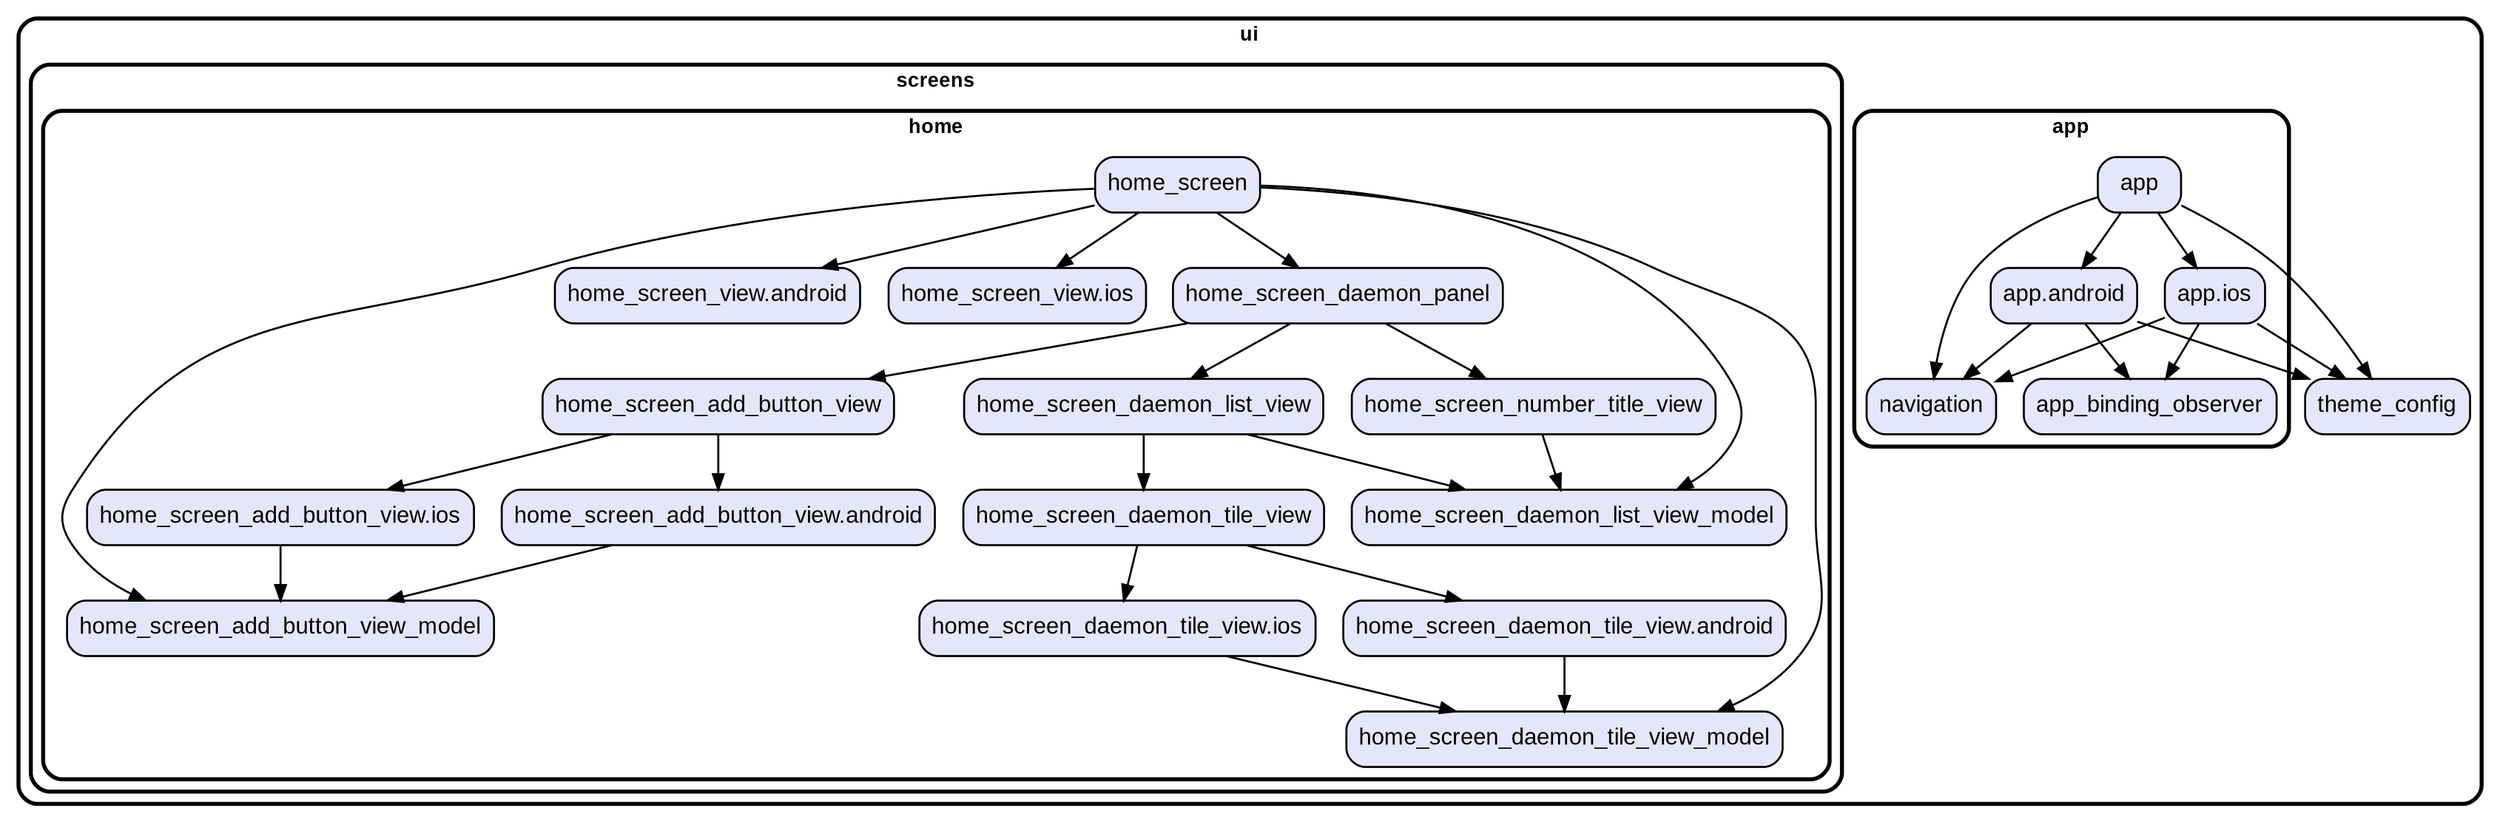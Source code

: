 digraph "" {
  graph [style=rounded fontname="Arial Black" fontsize=13 penwidth=2.6];
  node [shape=rect style="filled,rounded" fontname=Arial fontsize=15 fillcolor=Lavender penwidth=1.3];
  edge [penwidth=1.3];
  "/app/app.android.dart" [label="app.android"];
  "/app/app_binding_observer.dart" [label="app_binding_observer"];
  "/app/app.ios.dart" [label="app.ios"];
  "/app/navigation.dart" [label="navigation"];
  "/app/app.dart" [label="app"];
  "/screens/home/home_screen_daemon_tile_view.ios.dart" [label="home_screen_daemon_tile_view.ios"];
  "/screens/home/home_screen_number_title_view.dart" [label="home_screen_number_title_view"];
  "/screens/home/home_screen_add_button_view.dart" [label="home_screen_add_button_view"];
  "/screens/home/home_screen_add_button_view_model.dart" [label="home_screen_add_button_view_model"];
  "/screens/home/home_screen_add_button_view.android.dart" [label="home_screen_add_button_view.android"];
  "/screens/home/home_screen_view.android.dart" [label="home_screen_view.android"];
  "/screens/home/home_screen_view.ios.dart" [label="home_screen_view.ios"];
  "/screens/home/home_screen_daemon_tile_view_model.dart" [label="home_screen_daemon_tile_view_model"];
  "/screens/home/home_screen_daemon_panel.dart" [label="home_screen_daemon_panel"];
  "/screens/home/home_screen_daemon_list_view_model.dart" [label="home_screen_daemon_list_view_model"];
  "/screens/home/home_screen_daemon_tile_view.android.dart" [label="home_screen_daemon_tile_view.android"];
  "/screens/home/home_screen_daemon_list_view.dart" [label="home_screen_daemon_list_view"];
  "/screens/home/home_screen.dart" [label="home_screen"];
  "/screens/home/home_screen_add_button_view.ios.dart" [label="home_screen_add_button_view.ios"];
  "/screens/home/home_screen_daemon_tile_view.dart" [label="home_screen_daemon_tile_view"];
  "/theme_config.dart" [label="theme_config"];
  subgraph "cluster~" {
    label="ui";
    "/theme_config.dart";
    subgraph "cluster~/app" {
      label="app";
      "/app/app.android.dart";
      "/app/app_binding_observer.dart";
      "/app/app.ios.dart";
      "/app/navigation.dart";
      "/app/app.dart";
    }
    subgraph "cluster~/screens" {
      label="screens";
      subgraph "cluster~/screens/home" {
        label="home";
        "/screens/home/home_screen_daemon_tile_view.ios.dart";
        "/screens/home/home_screen_number_title_view.dart";
        "/screens/home/home_screen_add_button_view.dart";
        "/screens/home/home_screen_add_button_view_model.dart";
        "/screens/home/home_screen_add_button_view.android.dart";
        "/screens/home/home_screen_view.android.dart";
        "/screens/home/home_screen_view.ios.dart";
        "/screens/home/home_screen_daemon_tile_view_model.dart";
        "/screens/home/home_screen_daemon_panel.dart";
        "/screens/home/home_screen_daemon_list_view_model.dart";
        "/screens/home/home_screen_daemon_tile_view.android.dart";
        "/screens/home/home_screen_daemon_list_view.dart";
        "/screens/home/home_screen.dart";
        "/screens/home/home_screen_add_button_view.ios.dart";
        "/screens/home/home_screen_daemon_tile_view.dart";
      }
    }
  }
  "/app/app.android.dart" -> "/app/app_binding_observer.dart";
  "/app/app.android.dart" -> "/app/navigation.dart";
  "/app/app.android.dart" -> "/theme_config.dart";
  "/app/app.ios.dart" -> "/app/app_binding_observer.dart";
  "/app/app.ios.dart" -> "/app/navigation.dart";
  "/app/app.ios.dart" -> "/theme_config.dart";
  "/app/app.dart" -> "/app/app.android.dart";
  "/app/app.dart" -> "/app/app.ios.dart";
  "/app/app.dart" -> "/app/navigation.dart";
  "/app/app.dart" -> "/theme_config.dart";
  "/screens/home/home_screen_daemon_tile_view.ios.dart" -> "/screens/home/home_screen_daemon_tile_view_model.dart";
  "/screens/home/home_screen_number_title_view.dart" -> "/screens/home/home_screen_daemon_list_view_model.dart";
  "/screens/home/home_screen_add_button_view.dart" -> "/screens/home/home_screen_add_button_view.android.dart";
  "/screens/home/home_screen_add_button_view.dart" -> "/screens/home/home_screen_add_button_view.ios.dart";
  "/screens/home/home_screen_add_button_view.android.dart" -> "/screens/home/home_screen_add_button_view_model.dart";
  "/screens/home/home_screen_daemon_panel.dart" -> "/screens/home/home_screen_add_button_view.dart";
  "/screens/home/home_screen_daemon_panel.dart" -> "/screens/home/home_screen_daemon_list_view.dart";
  "/screens/home/home_screen_daemon_panel.dart" -> "/screens/home/home_screen_number_title_view.dart";
  "/screens/home/home_screen_daemon_tile_view.android.dart" -> "/screens/home/home_screen_daemon_tile_view_model.dart";
  "/screens/home/home_screen_daemon_list_view.dart" -> "/screens/home/home_screen_daemon_list_view_model.dart";
  "/screens/home/home_screen_daemon_list_view.dart" -> "/screens/home/home_screen_daemon_tile_view.dart";
  "/screens/home/home_screen.dart" -> "/screens/home/home_screen_add_button_view_model.dart";
  "/screens/home/home_screen.dart" -> "/screens/home/home_screen_daemon_list_view_model.dart";
  "/screens/home/home_screen.dart" -> "/screens/home/home_screen_daemon_panel.dart";
  "/screens/home/home_screen.dart" -> "/screens/home/home_screen_daemon_tile_view_model.dart";
  "/screens/home/home_screen.dart" -> "/screens/home/home_screen_view.android.dart";
  "/screens/home/home_screen.dart" -> "/screens/home/home_screen_view.ios.dart";
  "/screens/home/home_screen_add_button_view.ios.dart" -> "/screens/home/home_screen_add_button_view_model.dart";
  "/screens/home/home_screen_daemon_tile_view.dart" -> "/screens/home/home_screen_daemon_tile_view.android.dart";
  "/screens/home/home_screen_daemon_tile_view.dart" -> "/screens/home/home_screen_daemon_tile_view.ios.dart";
}
